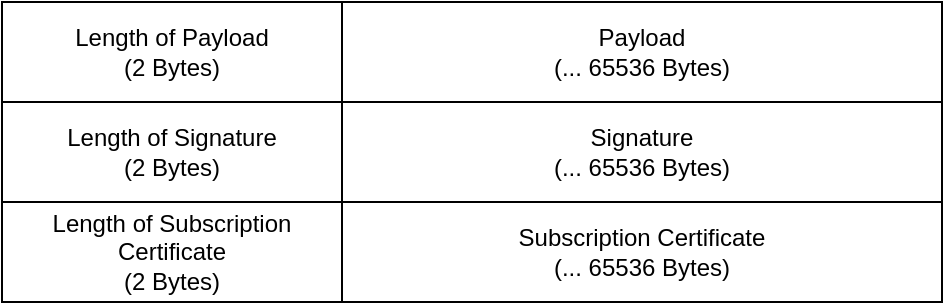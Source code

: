 <mxfile version="14.6.13" type="device"><diagram id="hCelBEF4IDJLYQoqjeCQ" name="Page-1"><mxGraphModel dx="677" dy="393" grid="1" gridSize="10" guides="1" tooltips="1" connect="1" arrows="1" fold="1" page="1" pageScale="1" pageWidth="475" pageHeight="155" math="0" shadow="0"><root><mxCell id="0"/><mxCell id="1" parent="0"/><mxCell id="OIHStXcfktSgf8kDiCww-1" value="Length of Payload&lt;br&gt;(2 Bytes)" style="rounded=0;whiteSpace=wrap;html=1;" parent="1" vertex="1"><mxGeometry x="2" y="3" width="170" height="50" as="geometry"/></mxCell><mxCell id="OIHStXcfktSgf8kDiCww-2" value="Payload&lt;br&gt;(... 65536 Bytes)" style="rounded=0;whiteSpace=wrap;html=1;" parent="1" vertex="1"><mxGeometry x="172" y="3" width="300" height="50" as="geometry"/></mxCell><mxCell id="OIHStXcfktSgf8kDiCww-3" value="Length of Signature&lt;br&gt;(2 Bytes)" style="rounded=0;whiteSpace=wrap;html=1;" parent="1" vertex="1"><mxGeometry x="2" y="53" width="170" height="50" as="geometry"/></mxCell><mxCell id="OIHStXcfktSgf8kDiCww-4" value="Signature&lt;br&gt;(... 65536 Bytes)" style="rounded=0;whiteSpace=wrap;html=1;" parent="1" vertex="1"><mxGeometry x="172" y="53" width="300" height="50" as="geometry"/></mxCell><mxCell id="OIHStXcfktSgf8kDiCww-5" value="Length of Subscription Certificate&lt;br&gt;(2 Bytes)" style="rounded=0;whiteSpace=wrap;html=1;" parent="1" vertex="1"><mxGeometry x="2" y="103" width="170" height="50" as="geometry"/></mxCell><mxCell id="OIHStXcfktSgf8kDiCww-6" value="Subscription Certificate&lt;br&gt;(... 65536 Bytes)" style="rounded=0;whiteSpace=wrap;html=1;" parent="1" vertex="1"><mxGeometry x="172" y="103" width="300" height="50" as="geometry"/></mxCell></root></mxGraphModel></diagram></mxfile>